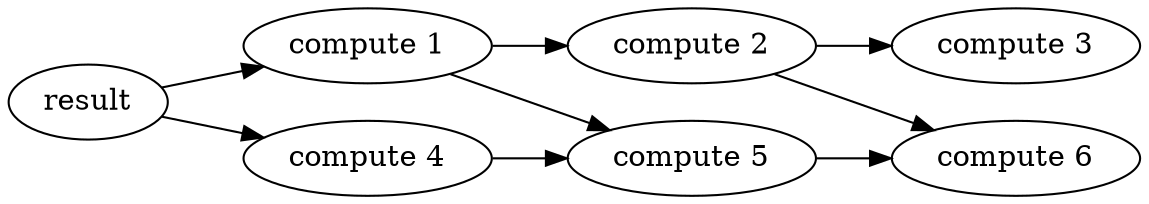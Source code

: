 digraph embarrasing {
    rankdir="LR"
    result -> "compute 1"
    "compute 1" -> "compute 2"
    "compute 2" -> "compute 3"
    "compute 1" -> "compute 5"
    "compute 2" -> "compute 6"
    result -> "compute 4"
    "compute 4" -> "compute 5"
    "compute 5" -> "compute 6"
}
